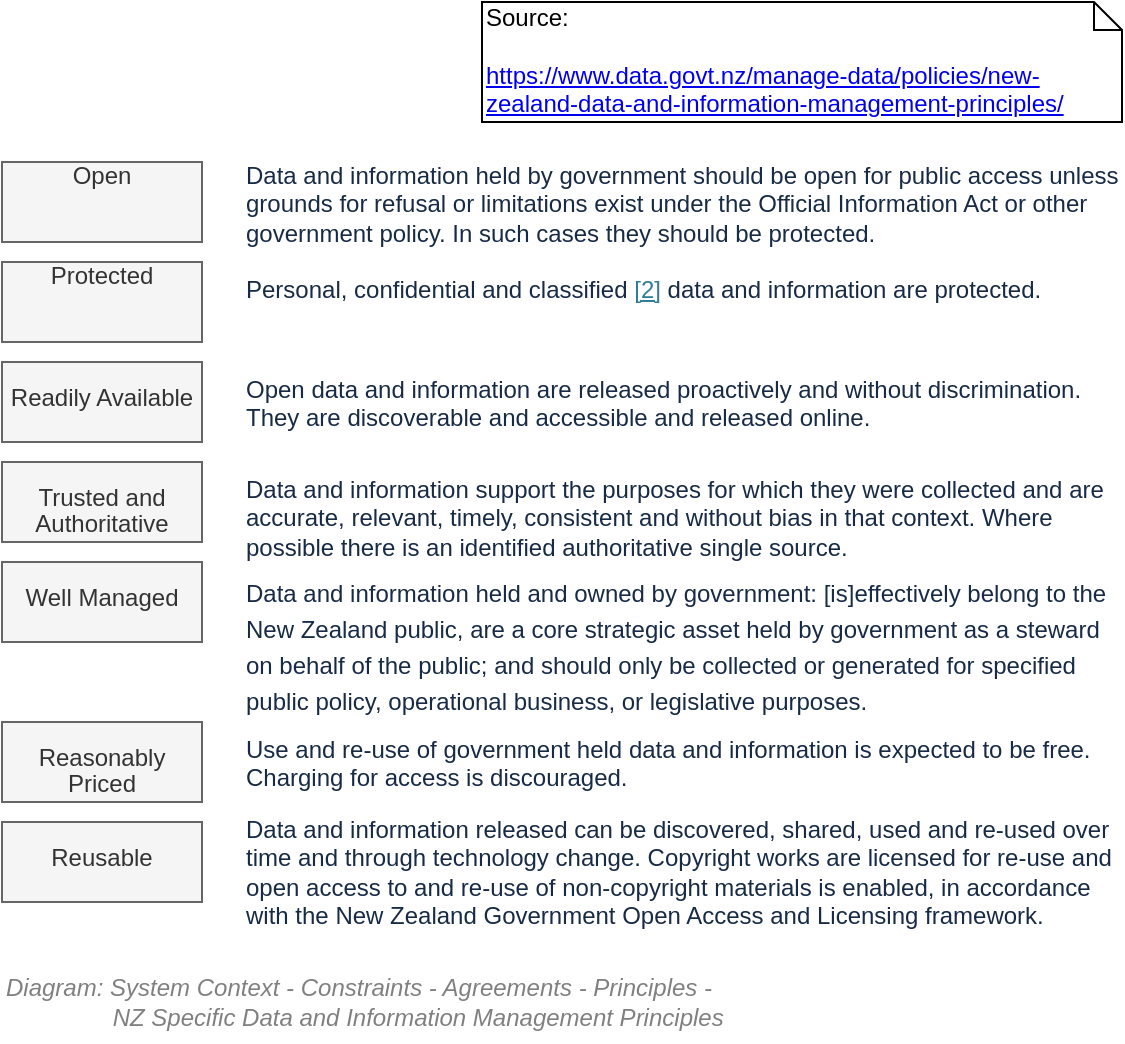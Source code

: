 <mxfile compressed="false" version="17.5.0" type="google">
  <diagram id="-yCrRghWV1yZ1X2wDWPH" name="System Context/Constraints/Agreements/Principles/Data &amp; Information Management">
    <mxGraphModel grid="1" page="1" gridSize="10" guides="1" tooltips="1" connect="1" arrows="1" fold="1" pageScale="1" pageWidth="827" pageHeight="1169" math="0" shadow="0">
      <root>
        <mxCell id="9pa9Pr11mj6_5Fp1FYpv-0" />
        <mxCell id="vxBBJPv8Y2YeqQfoSaYq-9" value="Diagram" parent="9pa9Pr11mj6_5Fp1FYpv-0" />
        <mxCell id="9pa9Pr11mj6_5Fp1FYpv-5" value="Open" style="rounded=0;whiteSpace=wrap;html=1;shadow=0;glass=0;comic=0;strokeColor=#666666;fillColor=#f5f5f5;fontSize=12;align=center;fontColor=#333333;recursiveResize=0;container=1;collapsible=0;overflow=fill;verticalAlign=middle;" vertex="1" parent="vxBBJPv8Y2YeqQfoSaYq-9">
          <mxGeometry x="120" y="260" width="100" height="40" as="geometry" />
        </mxCell>
        <mxCell id="9pa9Pr11mj6_5Fp1FYpv-6" value="&lt;span style=&quot;color: rgb(24, 43, 70); font-family: &amp;quot;fira sans&amp;quot;, helvetica, arial, sans-serif; font-size: 12px;&quot;&gt;&lt;font style=&quot;font-size: 12px;&quot;&gt;Data and information held by government should be open for public access unless grounds for refusal or limitations exist under the Official Information Act or other government policy. In such cases they should be protected.&lt;/font&gt;&lt;/span&gt;" style="text;html=1;strokeColor=none;fillColor=none;align=left;verticalAlign=top;whiteSpace=wrap;rounded=0;fontFamily=Helvetica;fontSize=12;fontColor=#999999;gradientColor=none;recursiveResize=0;" vertex="1" parent="vxBBJPv8Y2YeqQfoSaYq-9">
          <mxGeometry x="240" y="253" width="440" height="40" as="geometry" />
        </mxCell>
        <mxCell id="9pa9Pr11mj6_5Fp1FYpv-7" value="Protected" style="rounded=0;whiteSpace=wrap;html=1;shadow=0;glass=0;comic=0;strokeColor=#666666;fillColor=#f5f5f5;fontSize=12;align=center;fontColor=#333333;recursiveResize=0;container=1;collapsible=0;overflow=fill;verticalAlign=middle;" vertex="1" parent="vxBBJPv8Y2YeqQfoSaYq-9">
          <mxGeometry x="120" y="310" width="100" height="40" as="geometry" />
        </mxCell>
        <mxCell id="9pa9Pr11mj6_5Fp1FYpv-8" value="&lt;h3 style=&quot;box-sizing: border-box; font-family: &amp;quot;fira sans&amp;quot;, helvetica, arial, sans-serif; font-weight: 500; line-height: 1.1; font-size: 12px;&quot;&gt;&lt;font style=&quot;font-size: 12px&quot;&gt;Readily Available&lt;/font&gt;&lt;/h3&gt;" style="rounded=0;whiteSpace=wrap;html=1;shadow=0;glass=0;comic=0;strokeColor=#666666;fillColor=#f5f5f5;fontSize=12;align=center;fontColor=#333333;recursiveResize=0;container=1;collapsible=0;overflow=fill;verticalAlign=middle;" vertex="1" parent="vxBBJPv8Y2YeqQfoSaYq-9">
          <mxGeometry x="120" y="360" width="100" height="40" as="geometry" />
        </mxCell>
        <mxCell id="9pa9Pr11mj6_5Fp1FYpv-9" value="&lt;h3 style=&quot;box-sizing: border-box; font-family: &amp;quot;fira sans&amp;quot;, helvetica, arial, sans-serif; font-weight: 500; line-height: 1.1; font-size: 12px;&quot;&gt;Trusted and Authoritative&lt;/h3&gt;" style="rounded=0;whiteSpace=wrap;html=1;shadow=0;glass=0;comic=0;strokeColor=#666666;fillColor=#f5f5f5;fontSize=12;align=center;fontColor=#333333;recursiveResize=0;container=1;collapsible=0;overflow=fill;verticalAlign=middle;" vertex="1" parent="vxBBJPv8Y2YeqQfoSaYq-9">
          <mxGeometry x="120" y="410" width="100" height="40" as="geometry" />
        </mxCell>
        <mxCell id="9pa9Pr11mj6_5Fp1FYpv-10" value="&lt;h3 style=&quot;box-sizing: border-box; font-family: &amp;quot;fira sans&amp;quot;, helvetica, arial, sans-serif; font-weight: 500; line-height: 1.1; font-size: 12px;&quot;&gt;Well Managed&lt;/h3&gt;" style="rounded=0;whiteSpace=wrap;html=1;shadow=0;glass=0;comic=0;strokeColor=#666666;fillColor=#f5f5f5;fontSize=12;align=center;fontColor=#333333;recursiveResize=0;container=1;collapsible=0;overflow=fill;verticalAlign=middle;" vertex="1" parent="vxBBJPv8Y2YeqQfoSaYq-9">
          <mxGeometry x="120" y="460" width="100" height="40" as="geometry" />
        </mxCell>
        <mxCell id="9pa9Pr11mj6_5Fp1FYpv-11" value="&lt;h3 style=&quot;box-sizing: border-box; font-family: &amp;quot;fira sans&amp;quot;, helvetica, arial, sans-serif; font-weight: 500; line-height: 1.1; font-size: 12px;&quot;&gt;Reasonably Priced&lt;/h3&gt;" style="rounded=0;whiteSpace=wrap;html=1;shadow=0;glass=0;comic=0;strokeColor=#666666;fillColor=#f5f5f5;fontSize=12;align=center;fontColor=#333333;recursiveResize=0;container=1;collapsible=0;overflow=fill;verticalAlign=middle;" vertex="1" parent="vxBBJPv8Y2YeqQfoSaYq-9">
          <mxGeometry x="120" y="540" width="100" height="40" as="geometry" />
        </mxCell>
        <mxCell id="9pa9Pr11mj6_5Fp1FYpv-14" value="&lt;h3 style=&quot;box-sizing: border-box; font-family: &amp;quot;fira sans&amp;quot;, helvetica, arial, sans-serif; font-weight: 500; line-height: 1.1; font-size: 12px;&quot;&gt;Reusable&lt;/h3&gt;" style="rounded=0;whiteSpace=wrap;html=1;shadow=0;glass=0;comic=0;strokeColor=#666666;fillColor=#f5f5f5;fontSize=12;align=center;fontColor=#333333;recursiveResize=0;container=1;collapsible=0;overflow=fill;verticalAlign=middle;" vertex="1" parent="vxBBJPv8Y2YeqQfoSaYq-9">
          <mxGeometry x="120" y="590" width="100" height="40" as="geometry" />
        </mxCell>
        <mxCell id="vxBBJPv8Y2YeqQfoSaYq-1" value="&lt;font style=&quot;font-size: 12px;&quot;&gt;&lt;span style=&quot;color: rgb(24, 43, 70); font-family: &amp;quot;fira sans&amp;quot;, helvetica, arial, sans-serif; font-size: 12px;&quot;&gt;Personal, confidential and classified&amp;nbsp;&lt;/span&gt;&lt;a href=&quot;https://www.data.govt.nz/manage-data/policies/new-zealand-data-and-information-management-principles/#fn2&quot; style=&quot;box-sizing: border-box; background-color: transparent; color: rgb(48, 125, 153); font-family: &amp;quot;fira sans&amp;quot;, helvetica, arial, sans-serif; font-size: 12px;&quot;&gt;[2]&lt;/a&gt;&lt;span style=&quot;color: rgb(24, 43, 70); font-family: &amp;quot;fira sans&amp;quot;, helvetica, arial, sans-serif; font-size: 12px;&quot;&gt;&amp;nbsp;data and information are protected.&lt;/span&gt;&lt;/font&gt;" style="text;html=1;strokeColor=none;fillColor=none;align=left;verticalAlign=top;whiteSpace=wrap;rounded=0;fontFamily=Helvetica;fontSize=12;fontColor=#999999;gradientColor=none;recursiveResize=0;" vertex="1" parent="vxBBJPv8Y2YeqQfoSaYq-9">
          <mxGeometry x="240" y="310" width="440" height="40" as="geometry" />
        </mxCell>
        <mxCell id="vxBBJPv8Y2YeqQfoSaYq-2" value="&lt;span style=&quot;color: rgb(24, 43, 70); font-family: &amp;quot;fira sans&amp;quot;, helvetica, arial, sans-serif; font-size: 12px;&quot;&gt;&lt;font style=&quot;font-size: 12px;&quot;&gt;Open data and information are released proactively and without discrimination. They are discoverable and accessible and released online.&lt;/font&gt;&lt;/span&gt;" style="text;html=1;strokeColor=none;fillColor=none;align=left;verticalAlign=top;whiteSpace=wrap;rounded=0;fontFamily=Helvetica;fontSize=12;fontColor=#999999;gradientColor=none;recursiveResize=0;" vertex="1" parent="vxBBJPv8Y2YeqQfoSaYq-9">
          <mxGeometry x="240" y="360" width="440" height="40" as="geometry" />
        </mxCell>
        <mxCell id="vxBBJPv8Y2YeqQfoSaYq-3" value="&lt;span style=&quot;color: rgb(24, 43, 70); font-family: &amp;quot;fira sans&amp;quot;, helvetica, arial, sans-serif; font-size: 12px;&quot;&gt;&lt;font style=&quot;font-size: 12px;&quot;&gt;Data and information support the purposes for which they were collected and are accurate, relevant, timely, consistent and without bias in that context. Where possible there is an identified authoritative single source.&lt;/font&gt;&lt;/span&gt;" style="text;html=1;strokeColor=none;fillColor=none;align=left;verticalAlign=top;whiteSpace=wrap;rounded=0;fontFamily=Helvetica;fontSize=12;fontColor=#999999;gradientColor=none;recursiveResize=0;" vertex="1" parent="vxBBJPv8Y2YeqQfoSaYq-9">
          <mxGeometry x="240" y="410" width="440" height="40" as="geometry" />
        </mxCell>
        <mxCell id="vxBBJPv8Y2YeqQfoSaYq-4" value="&lt;p style=&quot;box-sizing: border-box; margin: 0px 0px 20px; line-height: 1.5em; color: rgb(24, 43, 70); font-family: &amp;quot;fira sans&amp;quot;, helvetica, arial, sans-serif; font-size: 12px;&quot;&gt;&lt;font style=&quot;font-size: 12px;&quot;&gt;Data and information held and owned by government: [is]&lt;/font&gt;&lt;span style=&quot;font-size: 12px;&quot;&gt;effectively belong to the New Zealand public,&amp;nbsp;&lt;/span&gt;&lt;span style=&quot;font-size: 12px;&quot;&gt;are a core strategic asset held by government as a steward on behalf of the public; and&amp;nbsp;&lt;/span&gt;&lt;span style=&quot;font-size: 12px;&quot;&gt;should only be collected or generated for specified public policy, operational business, or legislative purposes.&lt;/span&gt;&lt;/p&gt;" style="text;html=1;strokeColor=none;fillColor=none;align=left;verticalAlign=top;whiteSpace=wrap;rounded=0;fontFamily=Helvetica;fontSize=12;fontColor=#999999;gradientColor=none;recursiveResize=0;" vertex="1" parent="vxBBJPv8Y2YeqQfoSaYq-9">
          <mxGeometry x="240" y="460" width="440" height="80" as="geometry" />
        </mxCell>
        <mxCell id="vxBBJPv8Y2YeqQfoSaYq-5" value="&lt;span style=&quot;color: rgb(24, 43, 70); font-family: &amp;quot;fira sans&amp;quot;, helvetica, arial, sans-serif; font-size: 12px;&quot;&gt;&lt;font style=&quot;font-size: 12px;&quot;&gt;Use and re-use of government held data and information is expected to be free. Charging for access is discouraged.&lt;/font&gt;&lt;/span&gt;" style="text;html=1;strokeColor=none;fillColor=none;align=left;verticalAlign=top;whiteSpace=wrap;rounded=0;fontFamily=Helvetica;fontSize=12;fontColor=#999999;gradientColor=none;recursiveResize=0;" vertex="1" parent="vxBBJPv8Y2YeqQfoSaYq-9">
          <mxGeometry x="240" y="540" width="440" height="40" as="geometry" />
        </mxCell>
        <mxCell id="vxBBJPv8Y2YeqQfoSaYq-6" value="&lt;span style=&quot;color: rgb(24, 43, 70); font-family: &amp;quot;fira sans&amp;quot;, helvetica, arial, sans-serif; font-size: 12px;&quot;&gt;&lt;font style=&quot;font-size: 12px;&quot;&gt;Data and information released can be discovered, shared, used and re-used over time and through technology change. Copyright works are licensed for re-use and open access to and re-use of non-copyright materials is enabled, in accordance with the New Zealand Government Open Access and Licensing framework.&lt;/font&gt;&lt;/span&gt;" style="text;html=1;strokeColor=none;fillColor=none;align=left;verticalAlign=top;whiteSpace=wrap;rounded=0;fontFamily=Helvetica;fontSize=12;fontColor=#999999;gradientColor=none;recursiveResize=0;" vertex="1" parent="vxBBJPv8Y2YeqQfoSaYq-9">
          <mxGeometry x="240" y="580" width="440" height="40" as="geometry" />
        </mxCell>
        <mxCell id="msWVFrf8vx3zRPam6J4N-0" value="Source:&lt;br&gt;&lt;br&gt;&lt;a href=&quot;data:page/id,PDShuZ-yXdiyHlfbQ3Md&quot;&gt;https://www.data.govt.nz/manage-data/policies/new-zealand-data-and-information-management-principles/&lt;br&gt;&lt;span style=&quot;color: rgba(0 , 0 , 0 , 0) ; font-family: monospace ; font-size: 0px ; white-space: nowrap&quot;&gt;%3CmxGraphModel%3E%3Croot%3E%3CmxCell%20id%3D%220%22%2F%3E%3CmxCell%20id%3D%221%22%20parent%3D%220%22%2F%3E%3CUserObject%20label%3D%22NZ%20Data%20and%20Information%20Management%20Principles%22%20link%3D%22https%3A%2F%2Fwww.data.govt.nz%2Fmanage-data%2Fpolicies%2Fnew-zealand-data-and-information-management-principles%2F%22%20id%3D%222%22%3E%3CmxCell%20style%3D%22text%3Bhtml%3D1%3BstrokeColor%3Dnone%3BfillColor%3Dnone%3BwhiteSpace%3Dwrap%3Balign%3Dleft%3BverticalAlign%3Dmiddle%3BfontColor%3D%230000EE%3BfontStyle%3D4%3Bdashed%3D1%3Bopacity%3D20%3B%22%20vertex%3D%221%22%20parent%3D%221%22%3E%3CmxGeometry%20x%3D%22400%22%20y%3D%22650%22%20width%3D%22270%22%20height%3D%2240%22%20as%3D%22geometry%22%2F%3E%3C%2FmxCell%3E%3C%2FUserObject%3E%3C%2Froot%3E%3C%2FmxGraphModel%3E&lt;/span&gt;&lt;/a&gt;&lt;font color=&quot;rgba(0, 0, 0, 0)&quot; face=&quot;monospace&quot;&gt;&lt;span style=&quot;font-size: 0px ; white-space: nowrap&quot;&gt;&lt;a href=&quot;data:page/id,PDShuZ-yXdiyHlfbQ3Md&quot;&gt;https://www.data.govt.nz/manage-data/policies/new-zealand-data-and-information-management-principles/&lt;br&gt;&lt;/a&gt;&lt;br&gt;&lt;/span&gt;&lt;/font&gt;" style="shape=note;whiteSpace=wrap;html=1;size=14;verticalAlign=top;align=left;spacingTop=-6;" vertex="1" parent="vxBBJPv8Y2YeqQfoSaYq-9">
          <mxGeometry x="360" y="180" width="320" height="60" as="geometry" />
        </mxCell>
        <mxCell id="msWVFrf8vx3zRPam6J4N-1" value="Context/Legend" parent="9pa9Pr11mj6_5Fp1FYpv-0" />
        <mxCell id="8MBAd59rJ7gh_RbVFr4k-0" value="Title/Diagram" parent="9pa9Pr11mj6_5Fp1FYpv-0" />
        <mxCell id="8MBAd59rJ7gh_RbVFr4k-1" value="&lt;font style=&quot;font-size: 12px&quot;&gt;Diagram: System Context - Constraints - Agreements - Principles -&amp;nbsp;&amp;nbsp;&lt;br&gt;&lt;span style=&quot;font-size: 12px&quot;&gt;&amp;nbsp; &amp;nbsp; &amp;nbsp; &amp;nbsp; &amp;nbsp; &amp;nbsp; &amp;nbsp; &amp;nbsp; NZ Specific&amp;nbsp;&lt;/span&gt;Data and Information Management Principles&lt;/font&gt;" style="text;strokeColor=none;fillColor=none;html=1;fontSize=12;fontStyle=2;verticalAlign=middle;align=left;shadow=0;glass=0;comic=0;opacity=30;fontColor=#808080;" vertex="1" parent="8MBAd59rJ7gh_RbVFr4k-0">
          <mxGeometry x="120" y="660" width="520" height="40" as="geometry" />
        </mxCell>
      </root>
    </mxGraphModel>
  </diagram>
</mxfile>
